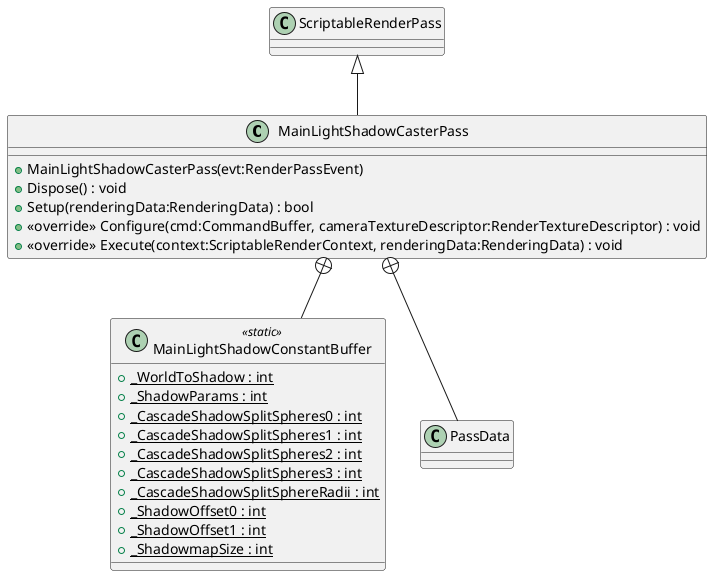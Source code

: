 @startuml
class MainLightShadowCasterPass {
    + MainLightShadowCasterPass(evt:RenderPassEvent)
    + Dispose() : void
    + Setup(renderingData:RenderingData) : bool
    + <<override>> Configure(cmd:CommandBuffer, cameraTextureDescriptor:RenderTextureDescriptor) : void
    + <<override>> Execute(context:ScriptableRenderContext, renderingData:RenderingData) : void
}
class MainLightShadowConstantBuffer <<static>> {
    + {static} _WorldToShadow : int
    + {static} _ShadowParams : int
    + {static} _CascadeShadowSplitSpheres0 : int
    + {static} _CascadeShadowSplitSpheres1 : int
    + {static} _CascadeShadowSplitSpheres2 : int
    + {static} _CascadeShadowSplitSpheres3 : int
    + {static} _CascadeShadowSplitSphereRadii : int
    + {static} _ShadowOffset0 : int
    + {static} _ShadowOffset1 : int
    + {static} _ShadowmapSize : int
}
class PassData {
}
ScriptableRenderPass <|-- MainLightShadowCasterPass
MainLightShadowCasterPass +-- MainLightShadowConstantBuffer
MainLightShadowCasterPass +-- PassData
@enduml
